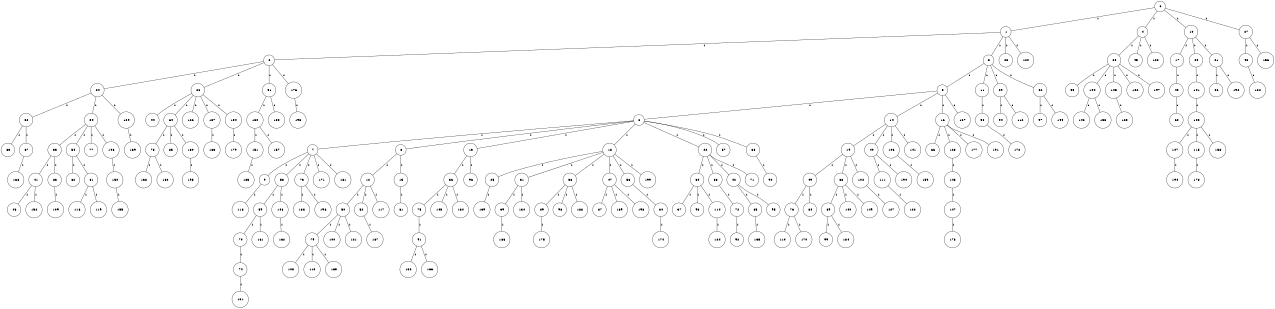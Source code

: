 graph G {
size="8.5,11;"
ratio = "expand;"
fixedsize="true;"
overlap="scale;"
node[shape=circle,width=.12,hight=.12,fontsize=12]
edge[fontsize=12]

0[label=" 0" color=black, pos="0.39816902,1.8591828!"];
1[label=" 1" color=black, pos="0.92459308,2.2434729!"];
2[label=" 2" color=black, pos="2.6995968,2.4619745!"];
3[label=" 3" color=black, pos="1.4936339,1.5104059!"];
4[label=" 4" color=black, pos="1.3665152,0.20971153!"];
5[label=" 5" color=black, pos="1.962452,1.7734831!"];
6[label=" 6" color=black, pos="2.7126639,1.3535888!"];
7[label=" 7" color=black, pos="1.165256,0.054016386!"];
8[label=" 8" color=black, pos="0.97281695,2.4740559!"];
9[label=" 9" color=black, pos="1.5304089,2.0444647!"];
10[label=" 10" color=black, pos="1.1687309,2.3137753!"];
11[label=" 11" color=black, pos="0.35753407,1.3427922!"];
12[label=" 12" color=black, pos="0.79755288,1.2146197!"];
13[label=" 13" color=black, pos="2.5541042,0.93595734!"];
14[label=" 14" color=black, pos="1.0099387,2.1108247!"];
15[label=" 15" color=black, pos="2.2870575,0.73861964!"];
16[label=" 16" color=black, pos="0.078040254,2.1572845!"];
17[label=" 17" color=black, pos="2.9302044,2.8384548!"];
18[label=" 18" color=black, pos="0.7081883,2.7613!"];
19[label=" 19" color=black, pos="1.9764114,1.7897716!"];
20[label=" 20" color=black, pos="1.6565959,1.5339692!"];
21[label=" 21" color=black, pos="0.99249414,2.4774682!"];
22[label=" 22" color=black, pos="0.75947274,2.1776275!"];
23[label=" 23" color=black, pos="0.75313397,0.30640471!"];
24[label=" 24" color=black, pos="2.1289227,2.4396234!"];
25[label=" 25" color=black, pos="2.6654384,0.15806226!"];
26[label=" 26" color=black, pos="2.4303084,1.439349!"];
27[label=" 27" color=black, pos="2.0234544,1.1806841!"];
28[label=" 28" color=black, pos="0.23351202,2.8907504!"];
29[label=" 29" color=black, pos="2.1845799,2.228439!"];
30[label=" 30" color=black, pos="2.9565115,0.99058286!"];
31[label=" 31" color=black, pos="1.3223136,0.54081971!"];
32[label=" 32" color=black, pos="2.7606768,0.5103633!"];
33[label=" 33" color=black, pos="0.25852129,0.7997418!"];
34[label=" 34" color=black, pos="1.5877878,2.0955495!"];
35[label=" 35" color=black, pos="0.46821152,1.2912925!"];
36[label=" 36" color=black, pos="2.9908868,0.92772971!"];
37[label=" 37" color=black, pos="0.55026143,1.1195193!"];
38[label=" 38" color=black, pos="0.56223517,0.21641843!"];
39[label=" 39" color=black, pos="2.4070897,0.33578502!"];
40[label=" 40" color=black, pos="0.73768123,2.5938816!"];
41[label=" 41" color=black, pos="1.5145739,0.68503218!"];
42[label=" 42" color=black, pos="0.63271427,1.7136039!"];
43[label=" 43" color=black, pos="2.0568152,2.8026493!"];
44[label=" 44" color=black, pos="1.1869391,2.2231687!"];
45[label=" 45" color=black, pos="0.88654774,1.2439735!"];
46[label=" 46" color=black, pos="1.4527902,1.3333317!"];
47[label=" 47" color=black, pos="1.2176301,1.0276465!"];
48[label=" 48" color=black, pos="2.515265,2.9515138!"];
49[label=" 49" color=black, pos="0.015151559,2.1322006!"];
50[label=" 50" color=black, pos="2.4171277,2.7487916!"];
51[label=" 51" color=black, pos="1.8507008,0.52164487!"];
52[label=" 52" color=black, pos="1.28182,2.7748405!"];
53[label=" 53" color=black, pos="1.0875017,2.6171506!"];
54[label=" 54" color=black, pos="0.47920598,1.4001719!"];
55[label=" 55" color=black, pos="1.619599,1.6521474!"];
56[label=" 56" color=black, pos="0.049346509,0.1647029!"];
57[label=" 57" color=black, pos="0.24020727,2.7123639!"];
58[label=" 58" color=black, pos="1.1427079,1.1312778!"];
59[label=" 59" color=black, pos="0.012596481,0.031048615!"];
60[label=" 60" color=black, pos="1.3977363,1.4627842!"];
61[label=" 61" color=black, pos="0.82470313,0.02552986!"];
62[label=" 62" color=black, pos="0.030417166,2.0007452!"];
63[label=" 63" color=black, pos="0.85352015,2.7848802!"];
64[label=" 64" color=black, pos="0.25655384,2.9673647!"];
65[label=" 65" color=black, pos="0.24648654,1.154096!"];
66[label=" 66" color=black, pos="1.1408841,2.3826032!"];
67[label=" 67" color=black, pos="2.9382965,2.4478971!"];
68[label=" 68" color=black, pos="1.2195409,2.8212707!"];
69[label=" 69" color=black, pos="2.9906162,2.3481531!"];
70[label=" 70" color=black, pos="2.2725023,2.6710495!"];
71[label=" 71" color=black, pos="2.0017909,2.0288891!"];
72[label=" 72" color=black, pos="0.40551272,2.7551059!"];
73[label=" 73" color=black, pos="1.6759824,1.0411937!"];
74[label=" 74" color=black, pos="2.1945757,1.9703472!"];
75[label=" 75" color=black, pos="1.8374487,1.4689049!"];
76[label=" 76" color=black, pos="2.3289256,0.10123365!"];
77[label=" 77" color=black, pos="2.136976,0.34057515!"];
78[label=" 78" color=black, pos="1.7982851,0.53550071!"];
79[label=" 79" color=black, pos="0.46755432,1.0584208!"];
80[label=" 80" color=black, pos="2.5606436,0.52506631!"];
81[label=" 81" color=black, pos="2.7227285,0.05349256!"];
82[label=" 82" color=black, pos="1.990057,1.0501764!"];
83[label=" 83" color=black, pos="2.4420841,2.8844953!"];
84[label=" 84" color=black, pos="2.8092567,2.0905515!"];
85[label=" 85" color=black, pos="0.43511575,2.3557111!"];
86[label=" 86" color=black, pos="0.44275131,2.0334769!"];
87[label=" 87" color=black, pos="1.4556015,0.78337268!"];
88[label=" 88" color=black, pos="0.90542426,0.25287111!"];
89[label=" 89" color=black, pos="0.87469905,2.545457!"];
90[label=" 90" color=black, pos="0.33020343,0.69226173!"];
91[label=" 91" color=black, pos="1.1147146,0.54329717!"];
92[label=" 92" color=black, pos="2.562486,1.8702041!"];
93[label=" 93" color=black, pos="1.0649753,2.2310026!"];
94[label=" 94" color=black, pos="2.1171269,1.4180322!"];
95[label=" 95" color=black, pos="2.3563771,1.5889735!"];
96[label=" 96" color=black, pos="0.50984392,1.8899542!"];
97[label=" 97" color=black, pos="1.1482083,0.249299!"];
98[label=" 98" color=black, pos="0.031044493,1.2506992!"];
99[label=" 99" color=black, pos="2.5183178,2.0697304!"];
100[label=" 100" color=black, pos="2.4278451,0.078405555!"];
101[label=" 101" color=black, pos="2.1658496,1.000547!"];
102[label=" 102" color=black, pos="0.57388767,1.8557049!"];
103[label=" 103" color=black, pos="0.61998419,1.1920662!"];
104[label=" 104" color=black, pos="1.2865231,2.5143711!"];
105[label=" 105" color=black, pos="0.51743151,2.9131432!"];
106[label=" 106" color=black, pos="2.7052308,2.6942351!"];
107[label=" 107" color=black, pos="2.9578388,2.3043524!"];
108[label=" 108" color=black, pos="2.7038999,1.8785043!"];
109[label=" 109" color=black, pos="2.6921661,1.1527259!"];
110[label=" 110" color=black, pos="1.2976306,1.1963186!"];
111[label=" 111" color=black, pos="1.4531092,2.0474429!"];
112[label=" 112" color=black, pos="2.4704051,2.1743637!"];
113[label=" 113" color=black, pos="0.32548401,0.53631265!"];
114[label=" 114" color=black, pos="1.2513493,2.2542634!"];
115[label=" 115" color=black, pos="0.99451315,1.5948721!"];
116[label=" 116" color=black, pos="1.9413737,1.5681625!"];
117[label=" 117" color=black, pos="0.35242768,2.8995936!"];
118[label=" 118" color=black, pos="1.7293191,1.567673!"];
119[label=" 119" color=black, pos="1.484297,2.9220607!"];
120[label=" 120" color=black, pos="2.1769298,2.9425388!"];
121[label=" 121" color=black, pos="2.1839313,2.5331286!"];
122[label=" 122" color=black, pos="1.7093992,2.6444687!"];
123[label=" 123" color=black, pos="0.34600784,2.4023253!"];
124[label=" 124" color=black, pos="1.7127172,0.92092141!"];
125[label=" 125" color=black, pos="1.6913762,2.7152031!"];
126[label=" 126" color=black, pos="2.9164273,2.6031236!"];
127[label=" 127" color=black, pos="0.89799198,0.3554264!"];
128[label=" 128" color=black, pos="2.6216087,1.5773356!"];
129[label=" 129" color=black, pos="2.7768166,0.24082055!"];
130[label=" 130" color=black, pos="2.8978563,0.19012808!"];
131[label=" 131" color=black, pos="1.1246301,1.5312457!"];
132[label=" 132" color=black, pos="1.5629412,1.9024921!"];
133[label=" 133" color=black, pos="0.27268213,0.67501266!"];
134[label=" 134" color=black, pos="2.9005713,1.5898337!"];
135[label=" 135" color=black, pos="2.8033206,2.8734851!"];
136[label=" 136" color=black, pos="2.2432252,2.2304692!"];
137[label=" 137" color=black, pos="0.56128494,0.50625764!"];
138[label=" 138" color=black, pos="0.35657908,1.7030053!"];
139[label=" 139" color=black, pos="1.2888391,0.31855646!"];
140[label=" 140" color=black, pos="1.6864181,2.1060977!"];
141[label=" 141" color=black, pos="0.83874383,1.1482096!"];
142[label=" 142" color=black, pos="0.059246636,0.5378785!"];
143[label=" 143" color=black, pos="1.6833033,2.2874965!"];
144[label=" 144" color=black, pos="2.8621843,0.9465704!"];
145[label=" 145" color=black, pos="0.98925554,2.8826105!"];
146[label=" 146" color=black, pos="0.14921374,1.8270438!"];
147[label=" 147" color=black, pos="2.8198668,2.2898332!"];
148[label=" 148" color=black, pos="2.3666488,2.4653851!"];
149[label=" 149" color=black, pos="0.17704118,1.9447078!"];
150[label=" 150" color=black, pos="0.35163791,2.0988551!"];
151[label=" 151" color=black, pos="2.89395,2.9614698!"];
152[label=" 152" color=black, pos="1.9043173,0.17960352!"];
153[label=" 153" color=black, pos="0.36086818,1.2394075!"];
154[label=" 154" color=black, pos="1.6478298,2.9481348!"];
155[label=" 155" color=black, pos="0.21205156,1.9739814!"];
156[label=" 156" color=black, pos="2.6338988,0.78409309!"];
157[label=" 157" color=black, pos="0.052961076,1.0472278!"];
158[label=" 158" color=black, pos="1.2113873,0.4395402!"];
159[label=" 159" color=black, pos="2.5324344,1.8614715!"];
160[label=" 160" color=black, pos="1.3090501,1.3303246!"];
161[label=" 161" color=black, pos="2.103289,1.1800002!"];
162[label=" 162" color=black, pos="1.6361835,1.2188153!"];
163[label=" 163" color=black, pos="1.3661029,2.4269354!"];
164[label=" 164" color=black, pos="0.63216306,0.81094171!"];
165[label=" 165" color=black, pos="2.9398294,2.0897231!"];
166[label=" 166" color=black, pos="2.0042523,0.25655395!"];
167[label=" 167" color=black, pos="2.9302733,2.9734385!"];
168[label=" 168" color=black, pos="1.1591005,2.9092417!"];
169[label=" 169" color=black, pos="2.8734953,1.0135082!"];
170[label=" 170" color=black, pos="1.2173769,1.3579138!"];
171[label=" 171" color=black, pos="2.4251201,1.5834815!"];
172[label=" 172" color=black, pos="2.9958777,0.74240734!"];
173[label=" 173" color=black, pos="1.2525927,1.0869239!"];
174[label=" 174" color=black, pos="2.3613938,1.7935318!"];
175[label=" 175" color=black, pos="0.46150329,2.5309905!"];
176[label=" 176" color=black, pos="2.0707335,2.8829932!"];
177[label=" 177" color=black, pos="1.529474,1.4539076!"];
178[label=" 178" color=black, pos="0.12882492,2.3303307!"];
179[label=" 179" color=black, pos="1.5966706,0.61122826!"];
180[label=" 180" color=black, pos="0.30823543,1.5282555!"];
181[label=" 181" color=black, pos="1.1857661,0.81767321!"];
182[label=" 182" color=black, pos="2.9586573,2.8388269!"];
183[label=" 183" color=black, pos="0.37817536,0.040764301!"];
184[label=" 184" color=black, pos="2.8100496,1.3931377!"];
185[label=" 185" color=black, pos="2.8202589,1.0863744!"];
186[label=" 186" color=black, pos="1.6588666,1.5030289!"];
187[label=" 187" color=black, pos="0.33051729,2.8480855!"];
188[label=" 188" color=black, pos="0.46789276,2.1995809!"];
189[label=" 189" color=black, pos="1.9915205,2.2008187!"];
190[label=" 190" color=black, pos="0.62845911,2.3703383!"];
191[label=" 191" color=black, pos="0.40946304,1.4555433!"];
192[label=" 192" color=black, pos="2.3348601,2.5590362!"];
193[label=" 193" color=black, pos="0.69572623,1.1042029!"];
194[label=" 194" color=black, pos="2.0621157,0.61013005!"];
195[label=" 195" color=black, pos="2.7214889,0.031385704!"];
196[label=" 196" color=black, pos="1.8345566,2.8430405!"];
197[label=" 197" color=black, pos="1.2482207,0.77625482!"];
198[label=" 198" color=black, pos="1.0835048,2.8833142!"];
199[label=" 199" color=black, pos="2.5576957,1.7124804!"];
0--1[label="1"]
0--4[label="1"]
0--10[label="1"]
0--27[label="1"]
1--2[label="1"]
1--3[label="1"]
1--23[label="1"]
1--120[label="1"]
2--24[label="1"]
2--26[label="1"]
2--51[label="1"]
2--176[label="1"]
3--5[label="1"]
3--11[label="1"]
3--29[label="1"]
3--82[label="1"]
4--28[label="1"]
4--45[label="1"]
4--128[label="1"]
5--6[label="1"]
5--14[label="1"]
5--16[label="1"]
5--167[label="1"]
6--7[label="1"]
6--8[label="1"]
6--13[label="1"]
6--18[label="1"]
6--22[label="1"]
6--57[label="1"]
6--88[label="1"]
7--9[label="1"]
7--53[label="1"]
7--73[label="1"]
7--171[label="1"]
7--181[label="1"]
8--12[label="1"]
8--15[label="1"]
9--118[label="1"]
10--17[label="1"]
10--20[label="1"]
10--21[label="1"]
11--58[label="1"]
12--50[label="1"]
12--52[label="1"]
12--117[label="1"]
13--36[label="1"]
13--96[label="1"]
14--19[label="1"]
14--40[label="1"]
14--106[label="1"]
14--141[label="1"]
15--61[label="1"]
16--66[label="1"]
16--123[label="1"]
16--177[label="1"]
16--191[label="1"]
17--43[label="1"]
18--25[label="1"]
18--31[label="1"]
18--38[label="1"]
18--47[label="1"]
18--56[label="1"]
18--199[label="1"]
19--49[label="1"]
19--68[label="1"]
19--102[label="1"]
20--101[label="1"]
21--86[label="1"]
21--192[label="1"]
22--30[label="1"]
22--33[label="1"]
22--42[label="1"]
22--71[label="1"]
24--32[label="1"]
24--34[label="1"]
24--129[label="1"]
25--139[label="1"]
26--44[label="1"]
26--64[label="1"]
26--126[label="1"]
26--137[label="1"]
26--154[label="1"]
27--48[label="1"]
27--156[label="1"]
28--55[label="1"]
28--104[label="1"]
28--105[label="1"]
28--132[label="1"]
28--197[label="1"]
29--94[label="1"]
29--112[label="1"]
30--37[label="1"]
30--93[label="1"]
30--114[label="1"]
31--39[label="1"]
31--134[label="1"]
32--63[label="1"]
32--67[label="1"]
33--72[label="1"]
34--35[label="1"]
34--54[label="1"]
34--77[label="1"]
34--146[label="1"]
35--41[label="1"]
35--83[label="1"]
36--75[label="1"]
36--145[label="1"]
36--164[label="1"]
38--89[label="1"]
38--98[label="1"]
38--188[label="1"]
39--186[label="1"]
40--111[label="1"]
40--190[label="1"]
41--46[label="1"]
41--152[label="1"]
42--65[label="1"]
42--95[label="1"]
43--60[label="1"]
47--87[label="1"]
47--189[label="1"]
47--198[label="1"]
48--182[label="1"]
49--76[label="1"]
49--84[label="1"]
50--79[label="1"]
50--100[label="1"]
50--121[label="1"]
51--130[label="1"]
51--133[label="1"]
52--187[label="1"]
53--59[label="1"]
53--148[label="1"]
54--62[label="1"]
54--81[label="1"]
56--80[label="1"]
58--172[label="1"]
59--70[label="1"]
59--161[label="1"]
64--78[label="1"]
64--85[label="1"]
64--180[label="1"]
65--135[label="1"]
67--168[label="1"]
68--69[label="1"]
68--140[label="1"]
68--149[label="1"]
69--99[label="1"]
69--184[label="1"]
70--74[label="1"]
72--92[label="1"]
73--183[label="1"]
73--196[label="1"]
74--131[label="1"]
75--91[label="1"]
76--110[label="1"]
76--170[label="1"]
78--138[label="1"]
78--160[label="1"]
79--108[label="1"]
79--113[label="1"]
79--165[label="1"]
80--174[label="1"]
81--116[label="1"]
81--119[label="1"]
82--97[label="1"]
82--144[label="1"]
83--109[label="1"]
88--90[label="1"]
89--175[label="1"]
91--136[label="1"]
91--166[label="1"]
101--103[label="1"]
102--127[label="1"]
103--107[label="1"]
103--115[label="1"]
103--158[label="1"]
104--142[label="1"]
104--153[label="1"]
105--125[label="1"]
106--159[label="1"]
107--194[label="1"]
111--122[label="1"]
114--124[label="1"]
115--178[label="1"]
123--143[label="1"]
129--169[label="1"]
130--151[label="1"]
130--157[label="1"]
137--163[label="1"]
143--147[label="1"]
146--150[label="1"]
147--173[label="1"]
148--162[label="1"]
150--155[label="1"]
151--185[label="1"]
154--179[label="1"]
176--193[label="1"]
180--195[label="1"]

}

